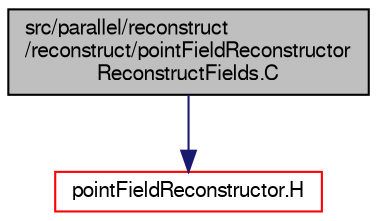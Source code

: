 digraph "src/parallel/reconstruct/reconstruct/pointFieldReconstructorReconstructFields.C"
{
  bgcolor="transparent";
  edge [fontname="FreeSans",fontsize="10",labelfontname="FreeSans",labelfontsize="10"];
  node [fontname="FreeSans",fontsize="10",shape=record];
  Node1 [label="src/parallel/reconstruct\l/reconstruct/pointFieldReconstructor\lReconstructFields.C",height=0.2,width=0.4,color="black", fillcolor="grey75", style="filled" fontcolor="black"];
  Node1 -> Node2 [color="midnightblue",fontsize="10",style="solid",fontname="FreeSans"];
  Node2 [label="pointFieldReconstructor.H",height=0.2,width=0.4,color="red",URL="$a08663.html"];
}
